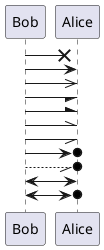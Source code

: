 @startuml

Bob ->x Alice
Bob -> Alice
Bob ->> Alice
Bob -/ Alice
Bob -\ Alice
Bob -\\ Alice
Bob -// Alice
Bob ->o Alice
Bob --//o Alice
Bob <-> Alice
Bob <->o Alice

@enduml